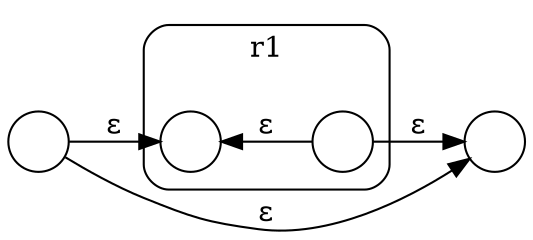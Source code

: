 /*
 * Building regexps by fragments of NFA.
 * r*
 */

digraph G {
	rankdir = LR;
	node [ shape = circle, width = 0.4, label = "" ];

	S1 -> S2 [ label = <&epsilon;> ];

	subgraph cluster_0 {
		style = rounded;
		label = "r1";
		S2 -> S4 [ style = invis ];
	}

	/* XXX: should be drawn outside of the cluster */
	S4 -> S2 [ label = <&epsilon;>, weight = 0 ];

	S4 -> S5 [ label = <&epsilon;> ];
	S1 -> S5 [ label = <&epsilon;>, weight = 0 ];
}


